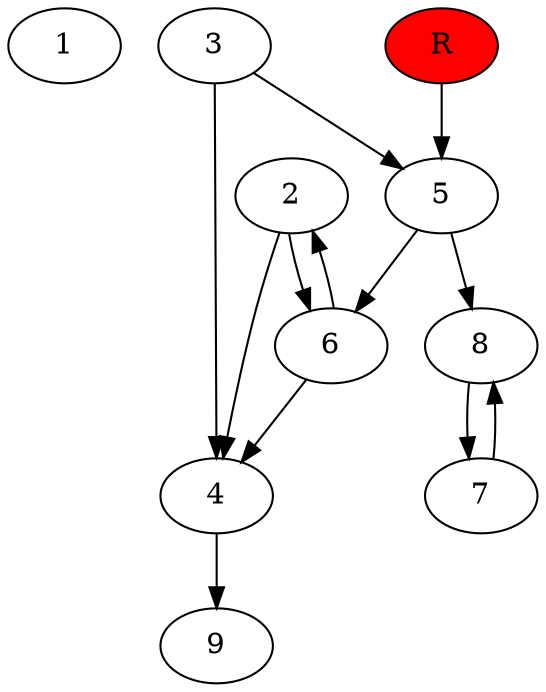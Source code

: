 digraph prb3278 {
	1
	2
	3
	4
	5
	6
	7
	8
	R [fillcolor="#ff0000" style=filled]
	2 -> 4
	2 -> 6
	3 -> 4
	3 -> 5
	4 -> 9
	5 -> 6
	5 -> 8
	6 -> 2
	6 -> 4
	7 -> 8
	8 -> 7
	R -> 5
}
